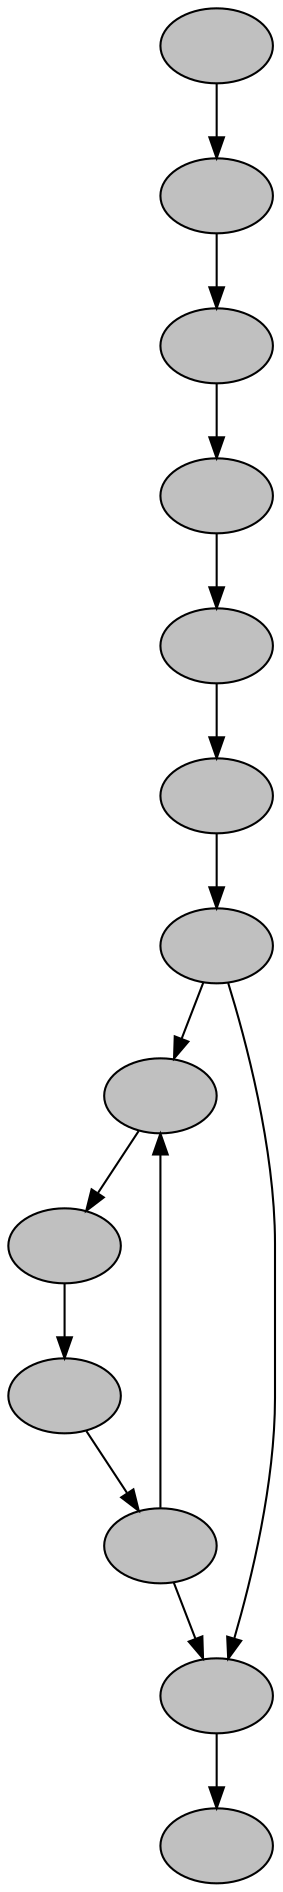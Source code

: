 digraph BST {1723897902 [label = "", style = filled, fillcolor = gray];
-48516959 [label = "", style = filled, fillcolor = gray];
1478641246 [label = "", style = filled, fillcolor = gray];
62030263 [label = "", style = filled, fillcolor = gray];
-1130940269 [label = "", style = filled, fillcolor = gray];
-35251466 [label = "", style = filled, fillcolor = gray];
-35251466 [label = "", style = filled, fillcolor = gray];
-1901276777 [label = "", style = filled, fillcolor = gray];
62030263 [label = "", style = filled, fillcolor = gray];
919968917 [label = "", style = filled, fillcolor = gray];
-563334610 [label = "", style = filled, fillcolor = gray];
1478641246 [label = "", style = filled, fillcolor = gray];
-1130940269 [label = "", style = filled, fillcolor = gray];
1723897902 [label = "", style = filled, fillcolor = gray];
-48516959 [label = "", style = filled, fillcolor = gray];
-521096477 [label = "", style = filled, fillcolor = gray];
-638132727 [label = "", style = filled, fillcolor = gray];
1723897902 [label = "", style = filled, fillcolor = gray];
1765576774 [label = "", style = filled, fillcolor = gray];
-563334610 [label = "", style = filled, fillcolor = gray];
919968917 [label = "", style = filled, fillcolor = gray];
-638132727 [label = "", style = filled, fillcolor = gray];
-521096477 [label = "", style = filled, fillcolor = gray];
-1130940269 [label = "", style = filled, fillcolor = gray];
-638132727 [label = "", style = filled, fillcolor = gray];
-35251466 [label = "", style = filled, fillcolor = gray];
1661188414 [label = "", style = filled, fillcolor = gray];
1765576774 [label = "", style = filled, fillcolor = gray];
1723897902 -> -48516959;
1478641246 -> 62030263;
-1130940269 -> -35251466;
-35251466 -> -1901276777;
62030263 -> 919968917;
-563334610 -> 1478641246;
-1130940269 -> 1723897902;
-48516959 -> -521096477;
-638132727 -> 1723897902;
1765576774 -> -563334610;
919968917 -> -638132727;
-521096477 -> -1130940269;
-638132727 -> -35251466;
1661188414 -> 1765576774;
}
